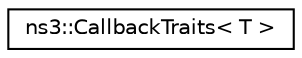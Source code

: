 digraph "Graphical Class Hierarchy"
{
 // LATEX_PDF_SIZE
  edge [fontname="Helvetica",fontsize="10",labelfontname="Helvetica",labelfontsize="10"];
  node [fontname="Helvetica",fontsize="10",shape=record];
  rankdir="LR";
  Node0 [label="ns3::CallbackTraits\< T \>",height=0.2,width=0.4,color="black", fillcolor="white", style="filled",URL="$structns3_1_1_callback_traits.html",tooltip="Trait class to convert a pointer into a reference, used by MemPtrCallBackImpl."];
}
